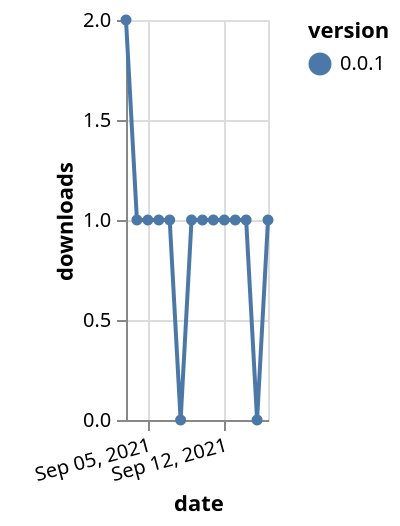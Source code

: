 {"$schema": "https://vega.github.io/schema/vega-lite/v5.json", "description": "A simple bar chart with embedded data.", "data": {"values": [{"date": "2021-09-03", "total": 60, "delta": 2, "version": "0.0.1"}, {"date": "2021-09-04", "total": 61, "delta": 1, "version": "0.0.1"}, {"date": "2021-09-05", "total": 62, "delta": 1, "version": "0.0.1"}, {"date": "2021-09-06", "total": 63, "delta": 1, "version": "0.0.1"}, {"date": "2021-09-07", "total": 64, "delta": 1, "version": "0.0.1"}, {"date": "2021-09-08", "total": 64, "delta": 0, "version": "0.0.1"}, {"date": "2021-09-09", "total": 65, "delta": 1, "version": "0.0.1"}, {"date": "2021-09-10", "total": 66, "delta": 1, "version": "0.0.1"}, {"date": "2021-09-11", "total": 67, "delta": 1, "version": "0.0.1"}, {"date": "2021-09-12", "total": 68, "delta": 1, "version": "0.0.1"}, {"date": "2021-09-13", "total": 69, "delta": 1, "version": "0.0.1"}, {"date": "2021-09-14", "total": 70, "delta": 1, "version": "0.0.1"}, {"date": "2021-09-15", "total": 70, "delta": 0, "version": "0.0.1"}, {"date": "2021-09-16", "total": 71, "delta": 1, "version": "0.0.1"}]}, "width": "container", "mark": {"type": "line", "point": {"filled": true}}, "encoding": {"x": {"field": "date", "type": "temporal", "timeUnit": "yearmonthdate", "title": "date", "axis": {"labelAngle": -15}}, "y": {"field": "delta", "type": "quantitative", "title": "downloads"}, "color": {"field": "version", "type": "nominal"}, "tooltip": {"field": "delta"}}}